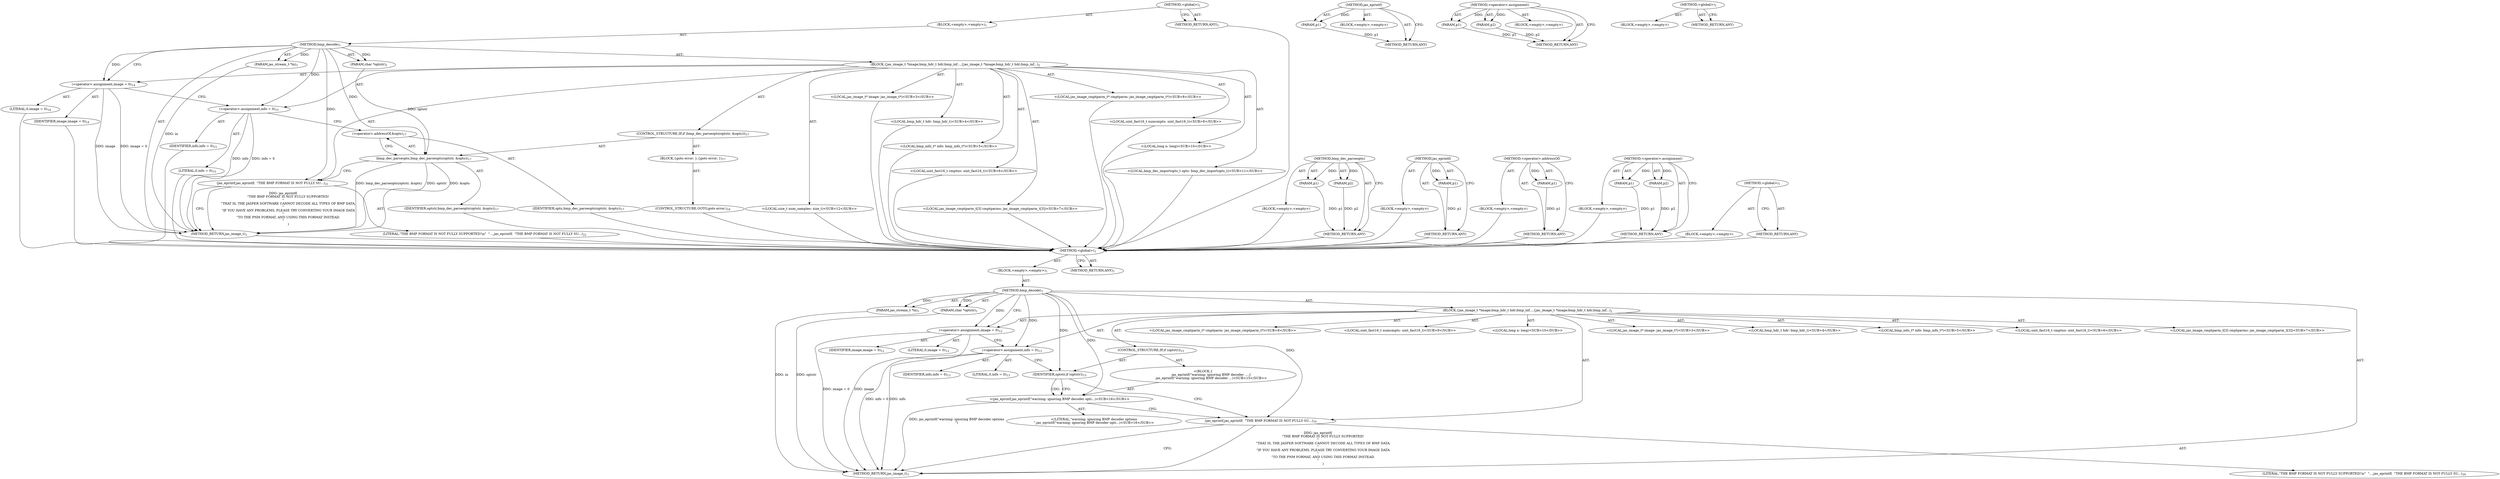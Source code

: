 digraph "&lt;global&gt;" {
vulnerable_6 [label=<(METHOD,&lt;global&gt;)<SUB>1</SUB>>];
vulnerable_7 [label=<(BLOCK,&lt;empty&gt;,&lt;empty&gt;)<SUB>1</SUB>>];
vulnerable_8 [label=<(METHOD,bmp_decode)<SUB>1</SUB>>];
vulnerable_9 [label=<(PARAM,jas_stream_t *in)<SUB>1</SUB>>];
vulnerable_10 [label=<(PARAM,char *optstr)<SUB>1</SUB>>];
vulnerable_11 [label=<(BLOCK,{
	jas_image_t *image;
	bmp_hdr_t hdr;
	bmp_inf...,{
	jas_image_t *image;
	bmp_hdr_t hdr;
	bmp_inf...)<SUB>2</SUB>>];
vulnerable_12 [label="<(LOCAL,jas_image_t* image: jas_image_t*)<SUB>3</SUB>>"];
vulnerable_13 [label="<(LOCAL,bmp_hdr_t hdr: bmp_hdr_t)<SUB>4</SUB>>"];
vulnerable_14 [label="<(LOCAL,bmp_info_t* info: bmp_info_t*)<SUB>5</SUB>>"];
vulnerable_15 [label="<(LOCAL,uint_fast16_t cmptno: uint_fast16_t)<SUB>6</SUB>>"];
vulnerable_16 [label="<(LOCAL,jas_image_cmptparm_t[3] cmptparms: jas_image_cmptparm_t[3])<SUB>7</SUB>>"];
vulnerable_17 [label="<(LOCAL,jas_image_cmptparm_t* cmptparm: jas_image_cmptparm_t*)<SUB>8</SUB>>"];
vulnerable_18 [label="<(LOCAL,uint_fast16_t numcmpts: uint_fast16_t)<SUB>9</SUB>>"];
vulnerable_19 [label="<(LOCAL,long n: long)<SUB>10</SUB>>"];
vulnerable_20 [label=<(&lt;operator&gt;.assignment,image = 0)<SUB>12</SUB>>];
vulnerable_21 [label=<(IDENTIFIER,image,image = 0)<SUB>12</SUB>>];
vulnerable_22 [label=<(LITERAL,0,image = 0)<SUB>12</SUB>>];
vulnerable_23 [label=<(&lt;operator&gt;.assignment,info = 0)<SUB>13</SUB>>];
vulnerable_24 [label=<(IDENTIFIER,info,info = 0)<SUB>13</SUB>>];
vulnerable_25 [label=<(LITERAL,0,info = 0)<SUB>13</SUB>>];
vulnerable_26 [label=<(CONTROL_STRUCTURE,IF,if (optstr))<SUB>15</SUB>>];
vulnerable_27 [label=<(IDENTIFIER,optstr,if (optstr))<SUB>15</SUB>>];
vulnerable_28 [label="<(BLOCK,{
		jas_eprintf(&quot;warning: ignoring BMP decoder ...,{
		jas_eprintf(&quot;warning: ignoring BMP decoder ...)<SUB>15</SUB>>"];
vulnerable_29 [label="<(jas_eprintf,jas_eprintf(&quot;warning: ignoring BMP decoder opti...)<SUB>16</SUB>>"];
vulnerable_30 [label="<(LITERAL,&quot;warning: ignoring BMP decoder options\n&quot;,jas_eprintf(&quot;warning: ignoring BMP decoder opti...)<SUB>16</SUB>>"];
vulnerable_31 [label=<(jas_eprintf,jas_eprintf(
	  &quot;THE BMP FORMAT IS NOT FULLY SU...)<SUB>19</SUB>>];
vulnerable_32 [label=<(LITERAL,&quot;THE BMP FORMAT IS NOT FULLY SUPPORTED!\n&quot;
	  &quot;...,jas_eprintf(
	  &quot;THE BMP FORMAT IS NOT FULLY SU...)<SUB>20</SUB>>];
vulnerable_33 [label=<(METHOD_RETURN,jas_image_t)<SUB>1</SUB>>];
vulnerable_35 [label=<(METHOD_RETURN,ANY)<SUB>1</SUB>>];
vulnerable_79 [label=<(METHOD,jas_eprintf)>];
vulnerable_80 [label=<(PARAM,p1)>];
vulnerable_81 [label=<(BLOCK,&lt;empty&gt;,&lt;empty&gt;)>];
vulnerable_82 [label=<(METHOD_RETURN,ANY)>];
vulnerable_74 [label=<(METHOD,&lt;operator&gt;.assignment)>];
vulnerable_75 [label=<(PARAM,p1)>];
vulnerable_76 [label=<(PARAM,p2)>];
vulnerable_77 [label=<(BLOCK,&lt;empty&gt;,&lt;empty&gt;)>];
vulnerable_78 [label=<(METHOD_RETURN,ANY)>];
vulnerable_68 [label=<(METHOD,&lt;global&gt;)<SUB>1</SUB>>];
vulnerable_69 [label=<(BLOCK,&lt;empty&gt;,&lt;empty&gt;)>];
vulnerable_70 [label=<(METHOD_RETURN,ANY)>];
fixed_6 [label=<(METHOD,&lt;global&gt;)<SUB>1</SUB>>];
fixed_7 [label=<(BLOCK,&lt;empty&gt;,&lt;empty&gt;)<SUB>1</SUB>>];
fixed_8 [label=<(METHOD,bmp_decode)<SUB>1</SUB>>];
fixed_9 [label=<(PARAM,jas_stream_t *in)<SUB>1</SUB>>];
fixed_10 [label=<(PARAM,char *optstr)<SUB>1</SUB>>];
fixed_11 [label=<(BLOCK,{
	jas_image_t *image;
	bmp_hdr_t hdr;
	bmp_inf...,{
	jas_image_t *image;
	bmp_hdr_t hdr;
	bmp_inf...)<SUB>2</SUB>>];
fixed_12 [label="<(LOCAL,jas_image_t* image: jas_image_t*)<SUB>3</SUB>>"];
fixed_13 [label="<(LOCAL,bmp_hdr_t hdr: bmp_hdr_t)<SUB>4</SUB>>"];
fixed_14 [label="<(LOCAL,bmp_info_t* info: bmp_info_t*)<SUB>5</SUB>>"];
fixed_15 [label="<(LOCAL,uint_fast16_t cmptno: uint_fast16_t)<SUB>6</SUB>>"];
fixed_16 [label="<(LOCAL,jas_image_cmptparm_t[3] cmptparms: jas_image_cmptparm_t[3])<SUB>7</SUB>>"];
fixed_17 [label="<(LOCAL,jas_image_cmptparm_t* cmptparm: jas_image_cmptparm_t*)<SUB>8</SUB>>"];
fixed_18 [label="<(LOCAL,uint_fast16_t numcmpts: uint_fast16_t)<SUB>9</SUB>>"];
fixed_19 [label="<(LOCAL,long n: long)<SUB>10</SUB>>"];
fixed_20 [label="<(LOCAL,bmp_dec_importopts_t opts: bmp_dec_importopts_t)<SUB>11</SUB>>"];
fixed_21 [label="<(LOCAL,size_t num_samples: size_t)<SUB>12</SUB>>"];
fixed_22 [label=<(&lt;operator&gt;.assignment,image = 0)<SUB>14</SUB>>];
fixed_23 [label=<(IDENTIFIER,image,image = 0)<SUB>14</SUB>>];
fixed_24 [label=<(LITERAL,0,image = 0)<SUB>14</SUB>>];
fixed_25 [label=<(&lt;operator&gt;.assignment,info = 0)<SUB>15</SUB>>];
fixed_26 [label=<(IDENTIFIER,info,info = 0)<SUB>15</SUB>>];
fixed_27 [label=<(LITERAL,0,info = 0)<SUB>15</SUB>>];
fixed_28 [label=<(CONTROL_STRUCTURE,IF,if (bmp_dec_parseopts(optstr, &amp;opts)))<SUB>17</SUB>>];
fixed_29 [label=<(bmp_dec_parseopts,bmp_dec_parseopts(optstr, &amp;opts))<SUB>17</SUB>>];
fixed_30 [label=<(IDENTIFIER,optstr,bmp_dec_parseopts(optstr, &amp;opts))<SUB>17</SUB>>];
fixed_31 [label=<(&lt;operator&gt;.addressOf,&amp;opts)<SUB>17</SUB>>];
fixed_32 [label=<(IDENTIFIER,opts,bmp_dec_parseopts(optstr, &amp;opts))<SUB>17</SUB>>];
fixed_33 [label=<(BLOCK,{
		goto error;
 	},{
		goto error;
 	})<SUB>17</SUB>>];
fixed_34 [label=<(CONTROL_STRUCTURE,GOTO,goto error;)<SUB>18</SUB>>];
fixed_35 [label=<(jas_eprintf,jas_eprintf(
	  &quot;THE BMP FORMAT IS NOT FULLY SU...)<SUB>21</SUB>>];
fixed_36 [label=<(LITERAL,&quot;THE BMP FORMAT IS NOT FULLY SUPPORTED!\n&quot;
	  &quot;...,jas_eprintf(
	  &quot;THE BMP FORMAT IS NOT FULLY SU...)<SUB>22</SUB>>];
fixed_37 [label=<(METHOD_RETURN,jas_image_t)<SUB>1</SUB>>];
fixed_39 [label=<(METHOD_RETURN,ANY)<SUB>1</SUB>>];
fixed_85 [label=<(METHOD,bmp_dec_parseopts)>];
fixed_86 [label=<(PARAM,p1)>];
fixed_87 [label=<(PARAM,p2)>];
fixed_88 [label=<(BLOCK,&lt;empty&gt;,&lt;empty&gt;)>];
fixed_89 [label=<(METHOD_RETURN,ANY)>];
fixed_94 [label=<(METHOD,jas_eprintf)>];
fixed_95 [label=<(PARAM,p1)>];
fixed_96 [label=<(BLOCK,&lt;empty&gt;,&lt;empty&gt;)>];
fixed_97 [label=<(METHOD_RETURN,ANY)>];
fixed_90 [label=<(METHOD,&lt;operator&gt;.addressOf)>];
fixed_91 [label=<(PARAM,p1)>];
fixed_92 [label=<(BLOCK,&lt;empty&gt;,&lt;empty&gt;)>];
fixed_93 [label=<(METHOD_RETURN,ANY)>];
fixed_80 [label=<(METHOD,&lt;operator&gt;.assignment)>];
fixed_81 [label=<(PARAM,p1)>];
fixed_82 [label=<(PARAM,p2)>];
fixed_83 [label=<(BLOCK,&lt;empty&gt;,&lt;empty&gt;)>];
fixed_84 [label=<(METHOD_RETURN,ANY)>];
fixed_74 [label=<(METHOD,&lt;global&gt;)<SUB>1</SUB>>];
fixed_75 [label=<(BLOCK,&lt;empty&gt;,&lt;empty&gt;)>];
fixed_76 [label=<(METHOD_RETURN,ANY)>];
vulnerable_6 -> vulnerable_7  [key=0, label="AST: "];
vulnerable_6 -> vulnerable_35  [key=0, label="AST: "];
vulnerable_6 -> vulnerable_35  [key=1, label="CFG: "];
vulnerable_7 -> vulnerable_8  [key=0, label="AST: "];
vulnerable_8 -> vulnerable_9  [key=0, label="AST: "];
vulnerable_8 -> vulnerable_9  [key=1, label="DDG: "];
vulnerable_8 -> vulnerable_10  [key=0, label="AST: "];
vulnerable_8 -> vulnerable_10  [key=1, label="DDG: "];
vulnerable_8 -> vulnerable_11  [key=0, label="AST: "];
vulnerable_8 -> vulnerable_33  [key=0, label="AST: "];
vulnerable_8 -> vulnerable_20  [key=0, label="CFG: "];
vulnerable_8 -> vulnerable_20  [key=1, label="DDG: "];
vulnerable_8 -> vulnerable_23  [key=0, label="DDG: "];
vulnerable_8 -> vulnerable_27  [key=0, label="DDG: "];
vulnerable_8 -> vulnerable_31  [key=0, label="DDG: "];
vulnerable_8 -> vulnerable_29  [key=0, label="DDG: "];
vulnerable_9 -> vulnerable_33  [key=0, label="DDG: in"];
vulnerable_10 -> vulnerable_33  [key=0, label="DDG: optstr"];
vulnerable_11 -> vulnerable_12  [key=0, label="AST: "];
vulnerable_11 -> vulnerable_13  [key=0, label="AST: "];
vulnerable_11 -> vulnerable_14  [key=0, label="AST: "];
vulnerable_11 -> vulnerable_15  [key=0, label="AST: "];
vulnerable_11 -> vulnerable_16  [key=0, label="AST: "];
vulnerable_11 -> vulnerable_17  [key=0, label="AST: "];
vulnerable_11 -> vulnerable_18  [key=0, label="AST: "];
vulnerable_11 -> vulnerable_19  [key=0, label="AST: "];
vulnerable_11 -> vulnerable_20  [key=0, label="AST: "];
vulnerable_11 -> vulnerable_23  [key=0, label="AST: "];
vulnerable_11 -> vulnerable_26  [key=0, label="AST: "];
vulnerable_11 -> vulnerable_31  [key=0, label="AST: "];
vulnerable_20 -> vulnerable_21  [key=0, label="AST: "];
vulnerable_20 -> vulnerable_22  [key=0, label="AST: "];
vulnerable_20 -> vulnerable_23  [key=0, label="CFG: "];
vulnerable_20 -> vulnerable_33  [key=0, label="DDG: image"];
vulnerable_20 -> vulnerable_33  [key=1, label="DDG: image = 0"];
vulnerable_23 -> vulnerable_24  [key=0, label="AST: "];
vulnerable_23 -> vulnerable_25  [key=0, label="AST: "];
vulnerable_23 -> vulnerable_27  [key=0, label="CFG: "];
vulnerable_23 -> vulnerable_33  [key=0, label="DDG: info"];
vulnerable_23 -> vulnerable_33  [key=1, label="DDG: info = 0"];
vulnerable_26 -> vulnerable_27  [key=0, label="AST: "];
vulnerable_26 -> vulnerable_28  [key=0, label="AST: "];
vulnerable_27 -> vulnerable_29  [key=0, label="CFG: "];
vulnerable_27 -> vulnerable_29  [key=1, label="CDG: "];
vulnerable_27 -> vulnerable_31  [key=0, label="CFG: "];
vulnerable_28 -> vulnerable_29  [key=0, label="AST: "];
vulnerable_29 -> vulnerable_30  [key=0, label="AST: "];
vulnerable_29 -> vulnerable_31  [key=0, label="CFG: "];
vulnerable_29 -> vulnerable_33  [key=0, label="DDG: jas_eprintf(&quot;warning: ignoring BMP decoder options\n&quot;)"];
vulnerable_31 -> vulnerable_32  [key=0, label="AST: "];
vulnerable_31 -> vulnerable_33  [key=0, label="CFG: "];
vulnerable_31 -> vulnerable_33  [key=1, label="DDG: jas_eprintf(
	  &quot;THE BMP FORMAT IS NOT FULLY SUPPORTED!\n&quot;
	  &quot;THAT IS, THE JASPER SOFTWARE CANNOT DECODE ALL TYPES OF BMP DATA.\n&quot;
	  &quot;IF YOU HAVE ANY PROBLEMS, PLEASE TRY CONVERTING YOUR IMAGE DATA\n&quot;
	  &quot;TO THE PNM FORMAT, AND USING THIS FORMAT INSTEAD.\n&quot;
	  )"];
vulnerable_79 -> vulnerable_80  [key=0, label="AST: "];
vulnerable_79 -> vulnerable_80  [key=1, label="DDG: "];
vulnerable_79 -> vulnerable_81  [key=0, label="AST: "];
vulnerable_79 -> vulnerable_82  [key=0, label="AST: "];
vulnerable_79 -> vulnerable_82  [key=1, label="CFG: "];
vulnerable_80 -> vulnerable_82  [key=0, label="DDG: p1"];
vulnerable_74 -> vulnerable_75  [key=0, label="AST: "];
vulnerable_74 -> vulnerable_75  [key=1, label="DDG: "];
vulnerable_74 -> vulnerable_77  [key=0, label="AST: "];
vulnerable_74 -> vulnerable_76  [key=0, label="AST: "];
vulnerable_74 -> vulnerable_76  [key=1, label="DDG: "];
vulnerable_74 -> vulnerable_78  [key=0, label="AST: "];
vulnerable_74 -> vulnerable_78  [key=1, label="CFG: "];
vulnerable_75 -> vulnerable_78  [key=0, label="DDG: p1"];
vulnerable_76 -> vulnerable_78  [key=0, label="DDG: p2"];
vulnerable_68 -> vulnerable_69  [key=0, label="AST: "];
vulnerable_68 -> vulnerable_70  [key=0, label="AST: "];
vulnerable_68 -> vulnerable_70  [key=1, label="CFG: "];
fixed_6 -> fixed_7  [key=0, label="AST: "];
fixed_6 -> fixed_39  [key=0, label="AST: "];
fixed_6 -> fixed_39  [key=1, label="CFG: "];
fixed_7 -> fixed_8  [key=0, label="AST: "];
fixed_8 -> fixed_9  [key=0, label="AST: "];
fixed_8 -> fixed_9  [key=1, label="DDG: "];
fixed_8 -> fixed_10  [key=0, label="AST: "];
fixed_8 -> fixed_10  [key=1, label="DDG: "];
fixed_8 -> fixed_11  [key=0, label="AST: "];
fixed_8 -> fixed_37  [key=0, label="AST: "];
fixed_8 -> fixed_22  [key=0, label="CFG: "];
fixed_8 -> fixed_22  [key=1, label="DDG: "];
fixed_8 -> fixed_25  [key=0, label="DDG: "];
fixed_8 -> fixed_35  [key=0, label="DDG: "];
fixed_8 -> fixed_29  [key=0, label="DDG: "];
fixed_9 -> fixed_37  [key=0, label="DDG: in"];
fixed_10 -> fixed_29  [key=0, label="DDG: optstr"];
fixed_11 -> fixed_12  [key=0, label="AST: "];
fixed_11 -> fixed_13  [key=0, label="AST: "];
fixed_11 -> fixed_14  [key=0, label="AST: "];
fixed_11 -> fixed_15  [key=0, label="AST: "];
fixed_11 -> fixed_16  [key=0, label="AST: "];
fixed_11 -> fixed_17  [key=0, label="AST: "];
fixed_11 -> fixed_18  [key=0, label="AST: "];
fixed_11 -> fixed_19  [key=0, label="AST: "];
fixed_11 -> fixed_20  [key=0, label="AST: "];
fixed_11 -> fixed_21  [key=0, label="AST: "];
fixed_11 -> fixed_22  [key=0, label="AST: "];
fixed_11 -> fixed_25  [key=0, label="AST: "];
fixed_11 -> fixed_28  [key=0, label="AST: "];
fixed_11 -> fixed_35  [key=0, label="AST: "];
fixed_12 -> vulnerable_6  [key=0];
fixed_13 -> vulnerable_6  [key=0];
fixed_14 -> vulnerable_6  [key=0];
fixed_15 -> vulnerable_6  [key=0];
fixed_16 -> vulnerable_6  [key=0];
fixed_17 -> vulnerable_6  [key=0];
fixed_18 -> vulnerable_6  [key=0];
fixed_19 -> vulnerable_6  [key=0];
fixed_20 -> vulnerable_6  [key=0];
fixed_21 -> vulnerable_6  [key=0];
fixed_22 -> fixed_23  [key=0, label="AST: "];
fixed_22 -> fixed_24  [key=0, label="AST: "];
fixed_22 -> fixed_25  [key=0, label="CFG: "];
fixed_22 -> fixed_37  [key=0, label="DDG: image"];
fixed_22 -> fixed_37  [key=1, label="DDG: image = 0"];
fixed_23 -> vulnerable_6  [key=0];
fixed_24 -> vulnerable_6  [key=0];
fixed_25 -> fixed_26  [key=0, label="AST: "];
fixed_25 -> fixed_27  [key=0, label="AST: "];
fixed_25 -> fixed_31  [key=0, label="CFG: "];
fixed_25 -> fixed_37  [key=0, label="DDG: info"];
fixed_25 -> fixed_37  [key=1, label="DDG: info = 0"];
fixed_26 -> vulnerable_6  [key=0];
fixed_27 -> vulnerable_6  [key=0];
fixed_28 -> fixed_29  [key=0, label="AST: "];
fixed_28 -> fixed_33  [key=0, label="AST: "];
fixed_29 -> fixed_30  [key=0, label="AST: "];
fixed_29 -> fixed_31  [key=0, label="AST: "];
fixed_29 -> fixed_35  [key=0, label="CFG: "];
fixed_29 -> fixed_37  [key=0, label="DDG: optstr"];
fixed_29 -> fixed_37  [key=1, label="DDG: &amp;opts"];
fixed_29 -> fixed_37  [key=2, label="DDG: bmp_dec_parseopts(optstr, &amp;opts)"];
fixed_30 -> vulnerable_6  [key=0];
fixed_31 -> fixed_32  [key=0, label="AST: "];
fixed_31 -> fixed_29  [key=0, label="CFG: "];
fixed_32 -> vulnerable_6  [key=0];
fixed_33 -> fixed_34  [key=0, label="AST: "];
fixed_34 -> vulnerable_6  [key=0];
fixed_35 -> fixed_36  [key=0, label="AST: "];
fixed_35 -> fixed_37  [key=0, label="CFG: "];
fixed_35 -> fixed_37  [key=1, label="DDG: jas_eprintf(
	  &quot;THE BMP FORMAT IS NOT FULLY SUPPORTED!\n&quot;
	  &quot;THAT IS, THE JASPER SOFTWARE CANNOT DECODE ALL TYPES OF BMP DATA.\n&quot;
	  &quot;IF YOU HAVE ANY PROBLEMS, PLEASE TRY CONVERTING YOUR IMAGE DATA\n&quot;
	  &quot;TO THE PNM FORMAT, AND USING THIS FORMAT INSTEAD.\n&quot;
	  )"];
fixed_36 -> vulnerable_6  [key=0];
fixed_37 -> vulnerable_6  [key=0];
fixed_39 -> vulnerable_6  [key=0];
fixed_85 -> fixed_86  [key=0, label="AST: "];
fixed_85 -> fixed_86  [key=1, label="DDG: "];
fixed_85 -> fixed_88  [key=0, label="AST: "];
fixed_85 -> fixed_87  [key=0, label="AST: "];
fixed_85 -> fixed_87  [key=1, label="DDG: "];
fixed_85 -> fixed_89  [key=0, label="AST: "];
fixed_85 -> fixed_89  [key=1, label="CFG: "];
fixed_86 -> fixed_89  [key=0, label="DDG: p1"];
fixed_87 -> fixed_89  [key=0, label="DDG: p2"];
fixed_88 -> vulnerable_6  [key=0];
fixed_89 -> vulnerable_6  [key=0];
fixed_94 -> fixed_95  [key=0, label="AST: "];
fixed_94 -> fixed_95  [key=1, label="DDG: "];
fixed_94 -> fixed_96  [key=0, label="AST: "];
fixed_94 -> fixed_97  [key=0, label="AST: "];
fixed_94 -> fixed_97  [key=1, label="CFG: "];
fixed_95 -> fixed_97  [key=0, label="DDG: p1"];
fixed_96 -> vulnerable_6  [key=0];
fixed_97 -> vulnerable_6  [key=0];
fixed_90 -> fixed_91  [key=0, label="AST: "];
fixed_90 -> fixed_91  [key=1, label="DDG: "];
fixed_90 -> fixed_92  [key=0, label="AST: "];
fixed_90 -> fixed_93  [key=0, label="AST: "];
fixed_90 -> fixed_93  [key=1, label="CFG: "];
fixed_91 -> fixed_93  [key=0, label="DDG: p1"];
fixed_92 -> vulnerable_6  [key=0];
fixed_93 -> vulnerable_6  [key=0];
fixed_80 -> fixed_81  [key=0, label="AST: "];
fixed_80 -> fixed_81  [key=1, label="DDG: "];
fixed_80 -> fixed_83  [key=0, label="AST: "];
fixed_80 -> fixed_82  [key=0, label="AST: "];
fixed_80 -> fixed_82  [key=1, label="DDG: "];
fixed_80 -> fixed_84  [key=0, label="AST: "];
fixed_80 -> fixed_84  [key=1, label="CFG: "];
fixed_81 -> fixed_84  [key=0, label="DDG: p1"];
fixed_82 -> fixed_84  [key=0, label="DDG: p2"];
fixed_83 -> vulnerable_6  [key=0];
fixed_84 -> vulnerable_6  [key=0];
fixed_74 -> fixed_75  [key=0, label="AST: "];
fixed_74 -> fixed_76  [key=0, label="AST: "];
fixed_74 -> fixed_76  [key=1, label="CFG: "];
fixed_75 -> vulnerable_6  [key=0];
fixed_76 -> vulnerable_6  [key=0];
}
